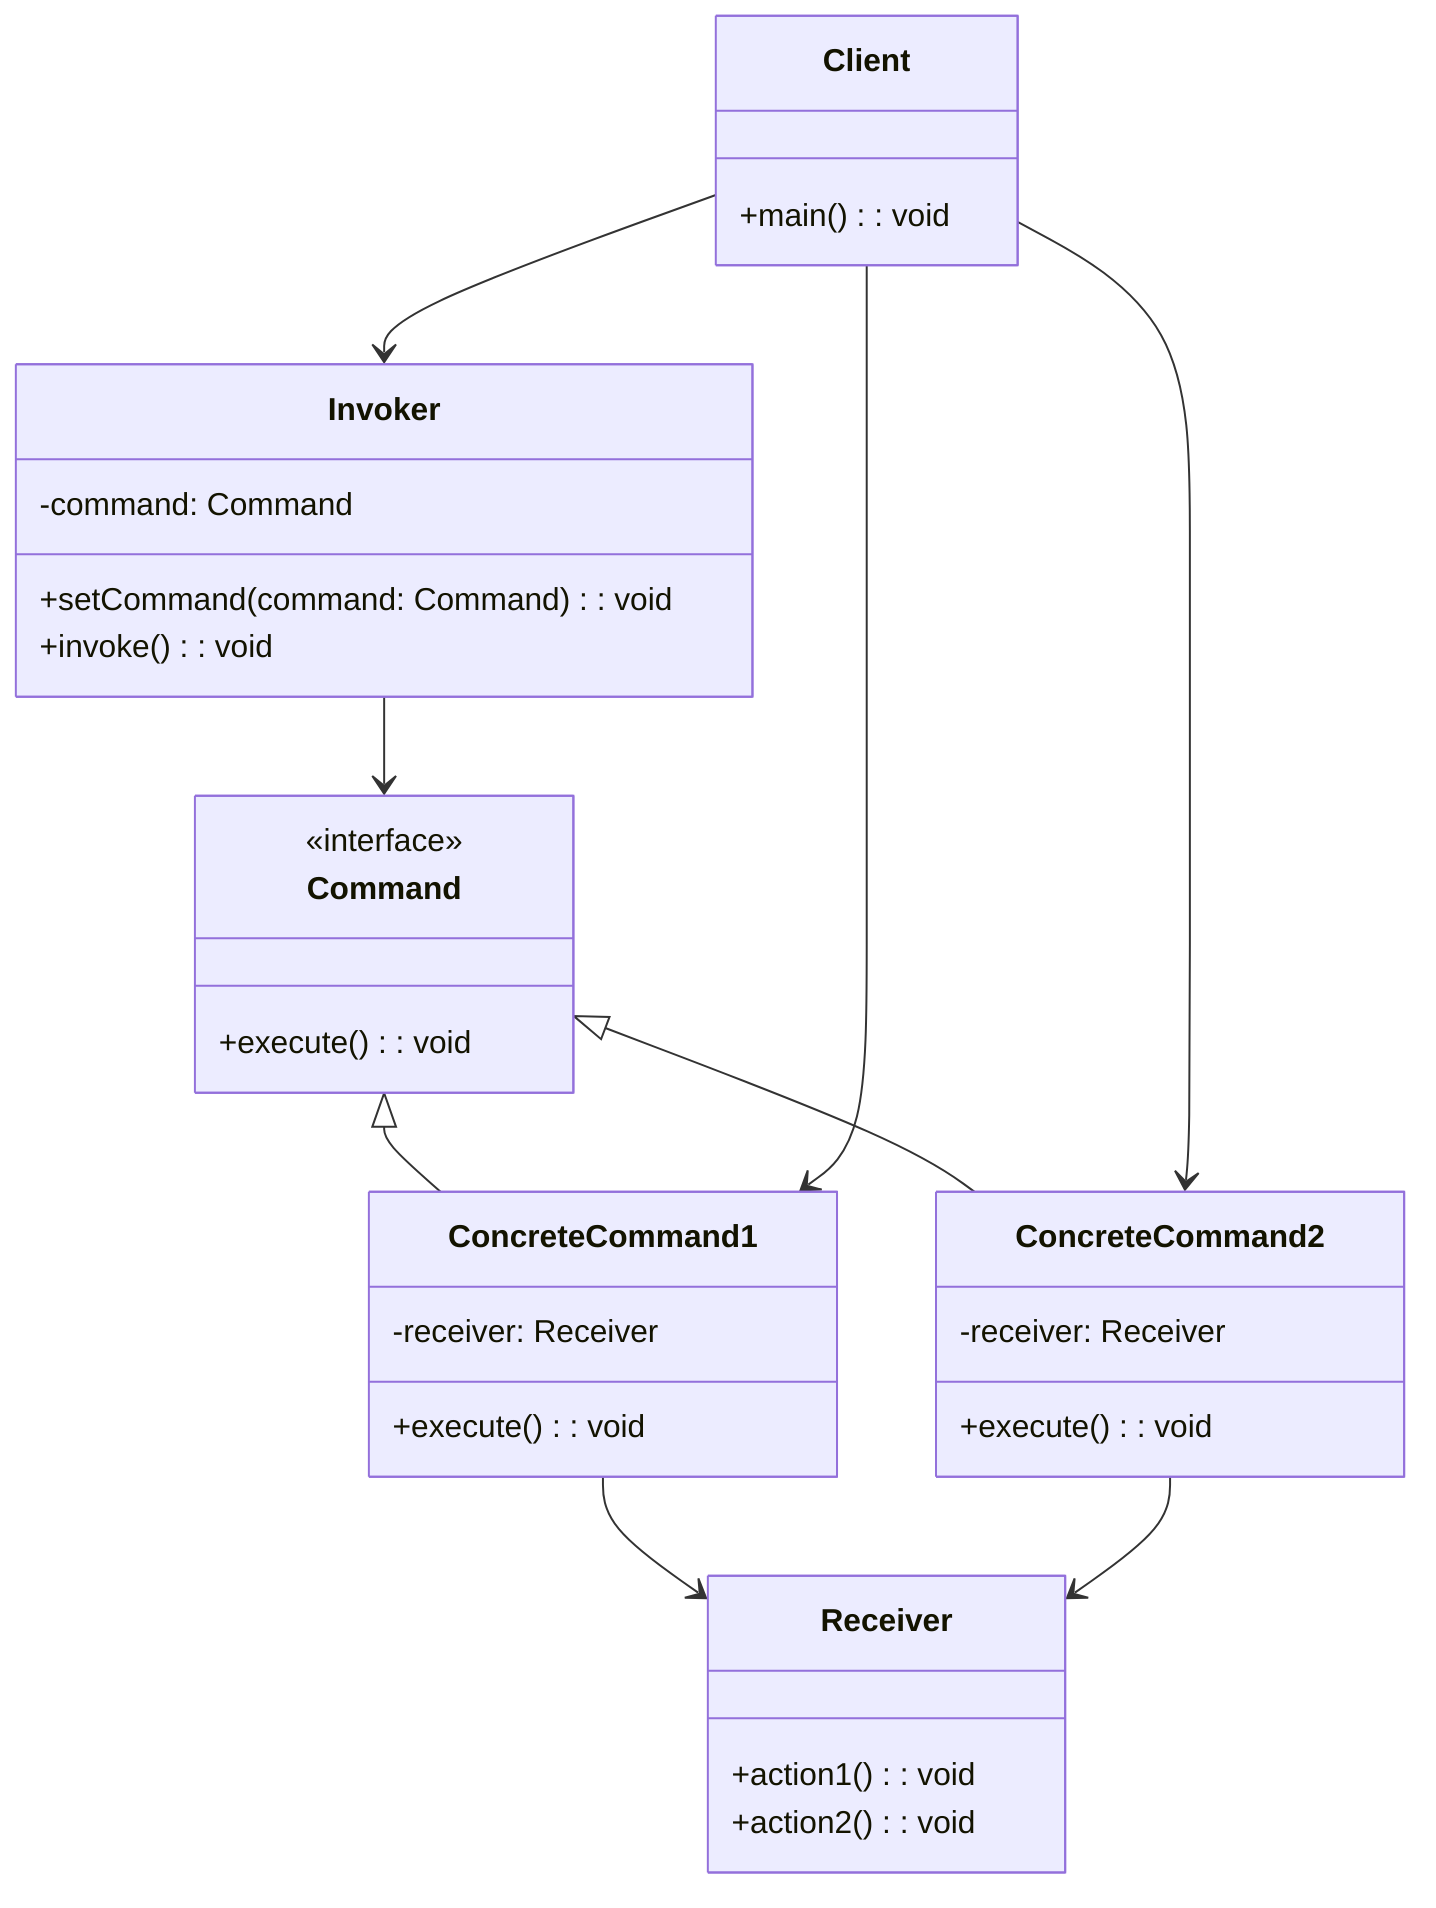 ﻿
classDiagram
    class Command {
        <<interface>>
        +execute(): void
    }

    class ConcreteCommand1 {
        -receiver: Receiver
        +execute(): void
    }

    class ConcreteCommand2 {
        -receiver: Receiver
        +execute(): void
    }

    class Receiver {
        +action1(): void
        +action2(): void
    }

    class Invoker {
        -command: Command
        +setCommand(command: Command): void
        +invoke(): void
    }

    class Client {
        +main(): void
    }

    Command <|-- ConcreteCommand1
    Command <|-- ConcreteCommand2
    ConcreteCommand1 --> Receiver
    ConcreteCommand2 --> Receiver
    Invoker --> Command
    Client --> Invoker
    Client --> ConcreteCommand1
    Client --> ConcreteCommand2